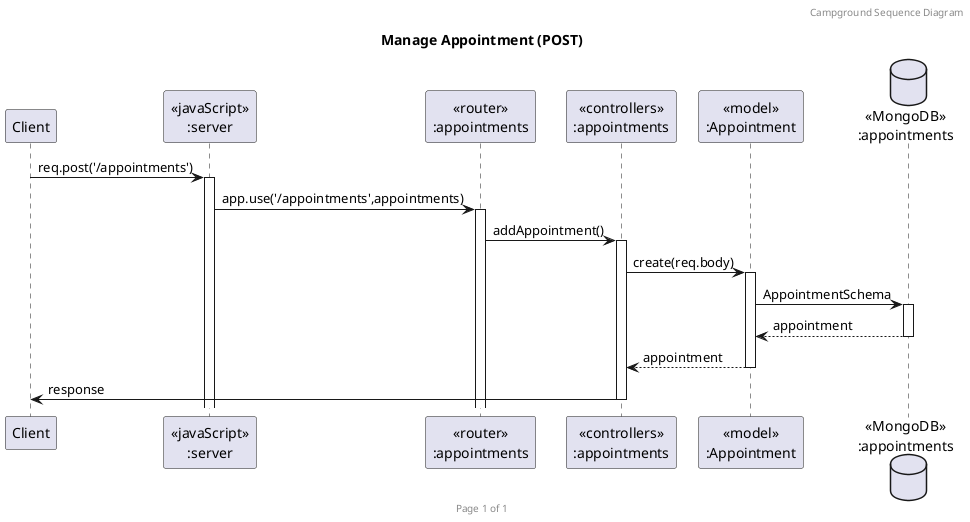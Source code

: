 @startuml Manage Appointment (POST)

header Campground Sequence Diagram
footer Page %page% of %lastpage%
title "Manage Appointment (POST)"

participant "Client" as client
participant "<<javaScript>>\n:server" as server
participant "<<router>>\n:appointments" as routerAppointments
participant "<<controllers>>\n:appointments" as controllersAppointments
participant "<<model>>\n:Appointment" as modelAppointment
database "<<MongoDB>>\n:appointments" as CampgroundsDatabase

client->server ++:req.post('/appointments')
server->routerAppointments ++:app.use('/appointments',appointments)
routerAppointments -> controllersAppointments ++:addAppointment()
controllersAppointments->modelAppointment ++:create(req.body)
modelAppointment ->CampgroundsDatabase ++:AppointmentSchema
CampgroundsDatabase --> modelAppointment --:appointment
controllersAppointments <-- modelAppointment --:appointment
controllersAppointments->client --:response

@enduml
